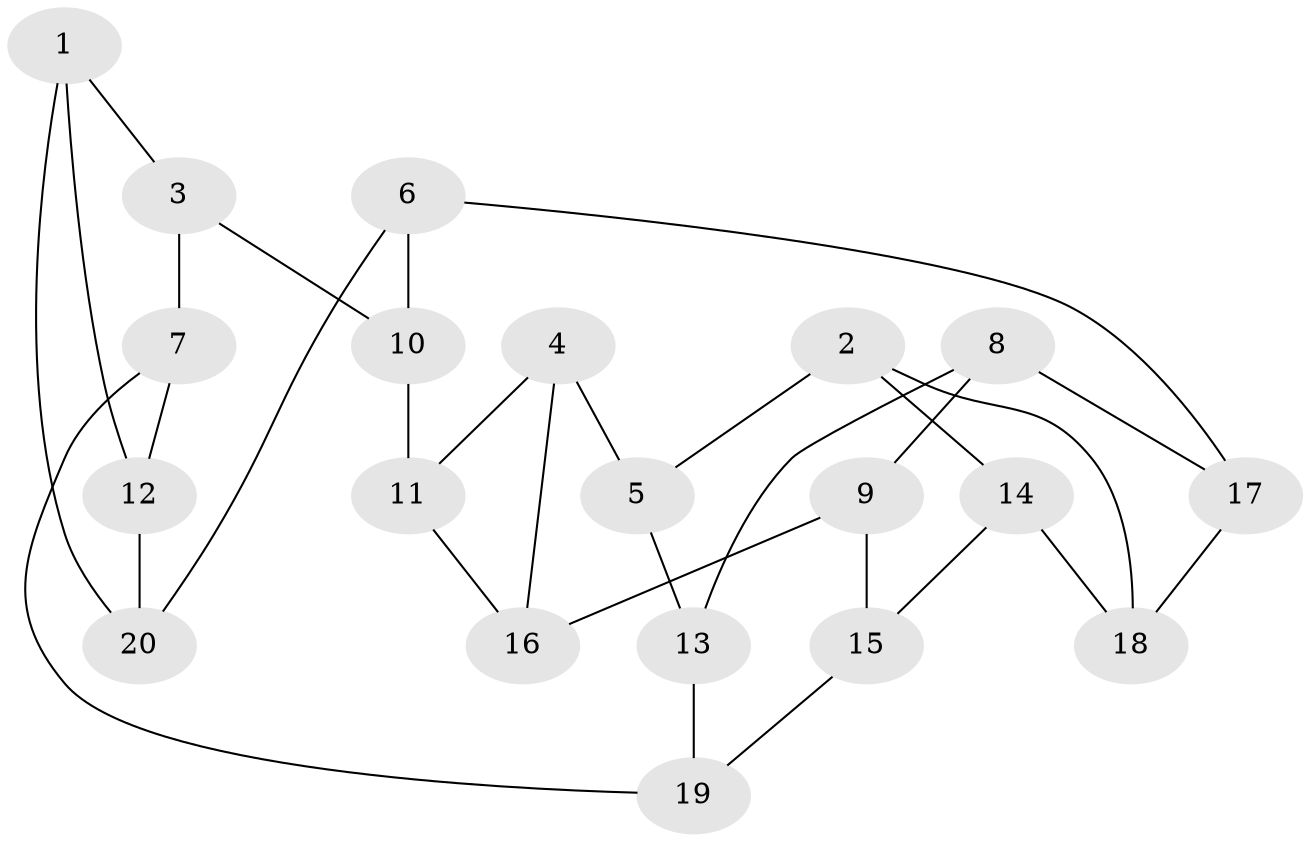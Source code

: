 // Generated by graph-tools (version 1.1) at 2025/46/02/15/25 05:46:28]
// undirected, 20 vertices, 30 edges
graph export_dot {
graph [start="1"]
  node [color=gray90,style=filled];
  1;
  2;
  3;
  4;
  5;
  6;
  7;
  8;
  9;
  10;
  11;
  12;
  13;
  14;
  15;
  16;
  17;
  18;
  19;
  20;
  1 -- 3;
  1 -- 20;
  1 -- 12;
  2 -- 14;
  2 -- 5;
  2 -- 18;
  3 -- 10;
  3 -- 7;
  4 -- 16;
  4 -- 5;
  4 -- 11;
  5 -- 13;
  6 -- 20;
  6 -- 10;
  6 -- 17;
  7 -- 12;
  7 -- 19;
  8 -- 13;
  8 -- 9;
  8 -- 17;
  9 -- 16;
  9 -- 15;
  10 -- 11;
  11 -- 16;
  12 -- 20;
  13 -- 19;
  14 -- 15;
  14 -- 18;
  15 -- 19;
  17 -- 18;
}
